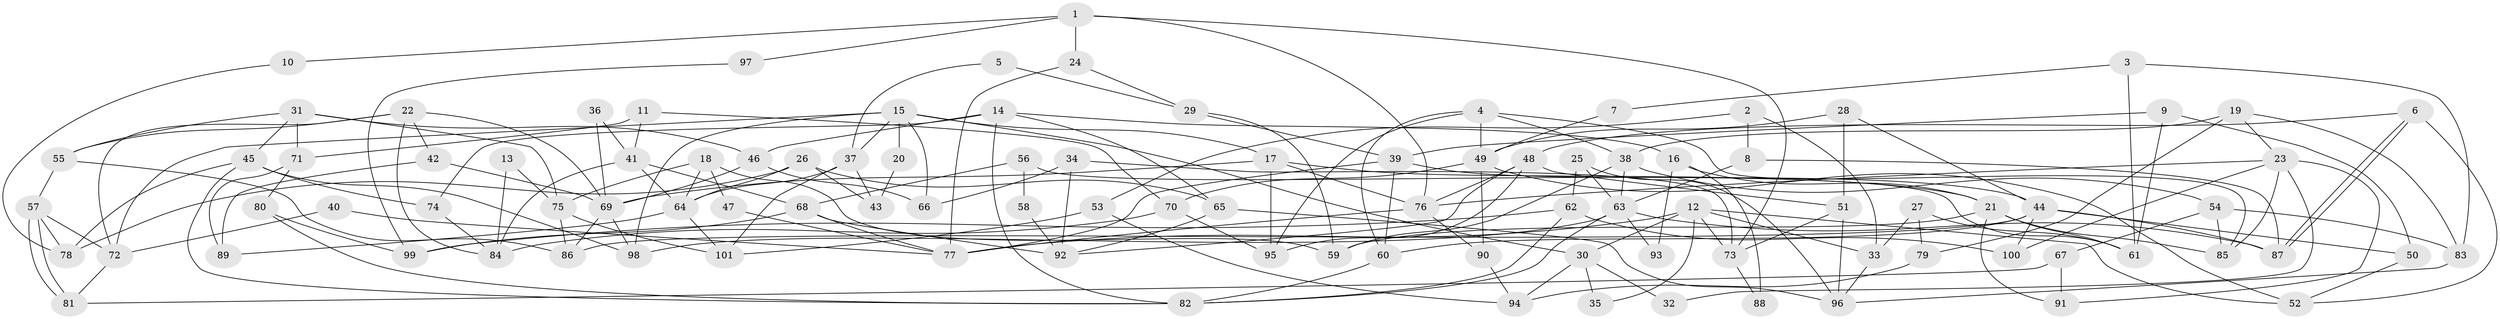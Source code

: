 // coarse degree distribution, {5: 0.18333333333333332, 6: 0.16666666666666666, 3: 0.18333333333333332, 7: 0.05, 4: 0.13333333333333333, 14: 0.016666666666666666, 2: 0.15, 12: 0.016666666666666666, 9: 0.016666666666666666, 10: 0.016666666666666666, 8: 0.05, 16: 0.016666666666666666}
// Generated by graph-tools (version 1.1) at 2025/18/03/04/25 18:18:56]
// undirected, 101 vertices, 202 edges
graph export_dot {
graph [start="1"]
  node [color=gray90,style=filled];
  1;
  2;
  3;
  4;
  5;
  6;
  7;
  8;
  9;
  10;
  11;
  12;
  13;
  14;
  15;
  16;
  17;
  18;
  19;
  20;
  21;
  22;
  23;
  24;
  25;
  26;
  27;
  28;
  29;
  30;
  31;
  32;
  33;
  34;
  35;
  36;
  37;
  38;
  39;
  40;
  41;
  42;
  43;
  44;
  45;
  46;
  47;
  48;
  49;
  50;
  51;
  52;
  53;
  54;
  55;
  56;
  57;
  58;
  59;
  60;
  61;
  62;
  63;
  64;
  65;
  66;
  67;
  68;
  69;
  70;
  71;
  72;
  73;
  74;
  75;
  76;
  77;
  78;
  79;
  80;
  81;
  82;
  83;
  84;
  85;
  86;
  87;
  88;
  89;
  90;
  91;
  92;
  93;
  94;
  95;
  96;
  97;
  98;
  99;
  100;
  101;
  1 -- 76;
  1 -- 73;
  1 -- 10;
  1 -- 24;
  1 -- 97;
  2 -- 8;
  2 -- 33;
  2 -- 53;
  3 -- 61;
  3 -- 83;
  3 -- 7;
  4 -- 85;
  4 -- 60;
  4 -- 38;
  4 -- 49;
  4 -- 95;
  5 -- 37;
  5 -- 29;
  6 -- 48;
  6 -- 87;
  6 -- 87;
  6 -- 52;
  7 -- 49;
  8 -- 87;
  8 -- 63;
  9 -- 61;
  9 -- 39;
  9 -- 50;
  10 -- 78;
  11 -- 70;
  11 -- 71;
  11 -- 41;
  12 -- 77;
  12 -- 52;
  12 -- 30;
  12 -- 33;
  12 -- 35;
  12 -- 73;
  13 -- 84;
  13 -- 75;
  14 -- 46;
  14 -- 82;
  14 -- 16;
  14 -- 65;
  14 -- 74;
  15 -- 37;
  15 -- 98;
  15 -- 17;
  15 -- 20;
  15 -- 30;
  15 -- 66;
  15 -- 72;
  16 -- 21;
  16 -- 88;
  16 -- 93;
  17 -- 76;
  17 -- 21;
  17 -- 69;
  17 -- 95;
  18 -- 75;
  18 -- 64;
  18 -- 47;
  18 -- 59;
  19 -- 38;
  19 -- 83;
  19 -- 23;
  19 -- 79;
  20 -- 43;
  21 -- 59;
  21 -- 61;
  21 -- 85;
  21 -- 91;
  22 -- 69;
  22 -- 84;
  22 -- 42;
  22 -- 55;
  22 -- 72;
  23 -- 85;
  23 -- 32;
  23 -- 76;
  23 -- 91;
  23 -- 100;
  24 -- 29;
  24 -- 77;
  25 -- 62;
  25 -- 63;
  25 -- 96;
  26 -- 65;
  26 -- 64;
  26 -- 43;
  26 -- 78;
  27 -- 79;
  27 -- 33;
  27 -- 61;
  28 -- 44;
  28 -- 49;
  28 -- 51;
  29 -- 59;
  29 -- 39;
  30 -- 32;
  30 -- 35;
  30 -- 94;
  31 -- 55;
  31 -- 46;
  31 -- 45;
  31 -- 71;
  31 -- 75;
  33 -- 96;
  34 -- 73;
  34 -- 92;
  34 -- 66;
  36 -- 41;
  36 -- 69;
  37 -- 101;
  37 -- 64;
  37 -- 43;
  38 -- 63;
  38 -- 54;
  38 -- 59;
  39 -- 44;
  39 -- 77;
  39 -- 60;
  40 -- 72;
  40 -- 77;
  41 -- 84;
  41 -- 64;
  41 -- 68;
  42 -- 69;
  42 -- 89;
  44 -- 50;
  44 -- 87;
  44 -- 60;
  44 -- 86;
  44 -- 100;
  45 -- 78;
  45 -- 74;
  45 -- 82;
  45 -- 98;
  46 -- 66;
  46 -- 69;
  47 -- 77;
  48 -- 95;
  48 -- 76;
  48 -- 51;
  48 -- 92;
  49 -- 90;
  49 -- 52;
  49 -- 70;
  50 -- 52;
  51 -- 73;
  51 -- 96;
  53 -- 101;
  53 -- 94;
  54 -- 67;
  54 -- 83;
  54 -- 85;
  55 -- 57;
  55 -- 86;
  56 -- 68;
  56 -- 61;
  56 -- 58;
  57 -- 72;
  57 -- 81;
  57 -- 81;
  57 -- 78;
  58 -- 92;
  60 -- 82;
  62 -- 82;
  62 -- 100;
  62 -- 99;
  63 -- 98;
  63 -- 82;
  63 -- 87;
  63 -- 93;
  64 -- 89;
  64 -- 101;
  65 -- 96;
  65 -- 92;
  67 -- 81;
  67 -- 91;
  68 -- 92;
  68 -- 77;
  68 -- 99;
  69 -- 86;
  69 -- 98;
  70 -- 95;
  70 -- 84;
  71 -- 80;
  71 -- 89;
  72 -- 81;
  73 -- 88;
  74 -- 84;
  75 -- 86;
  75 -- 101;
  76 -- 77;
  76 -- 90;
  79 -- 94;
  80 -- 99;
  80 -- 82;
  83 -- 96;
  90 -- 94;
  97 -- 99;
}
